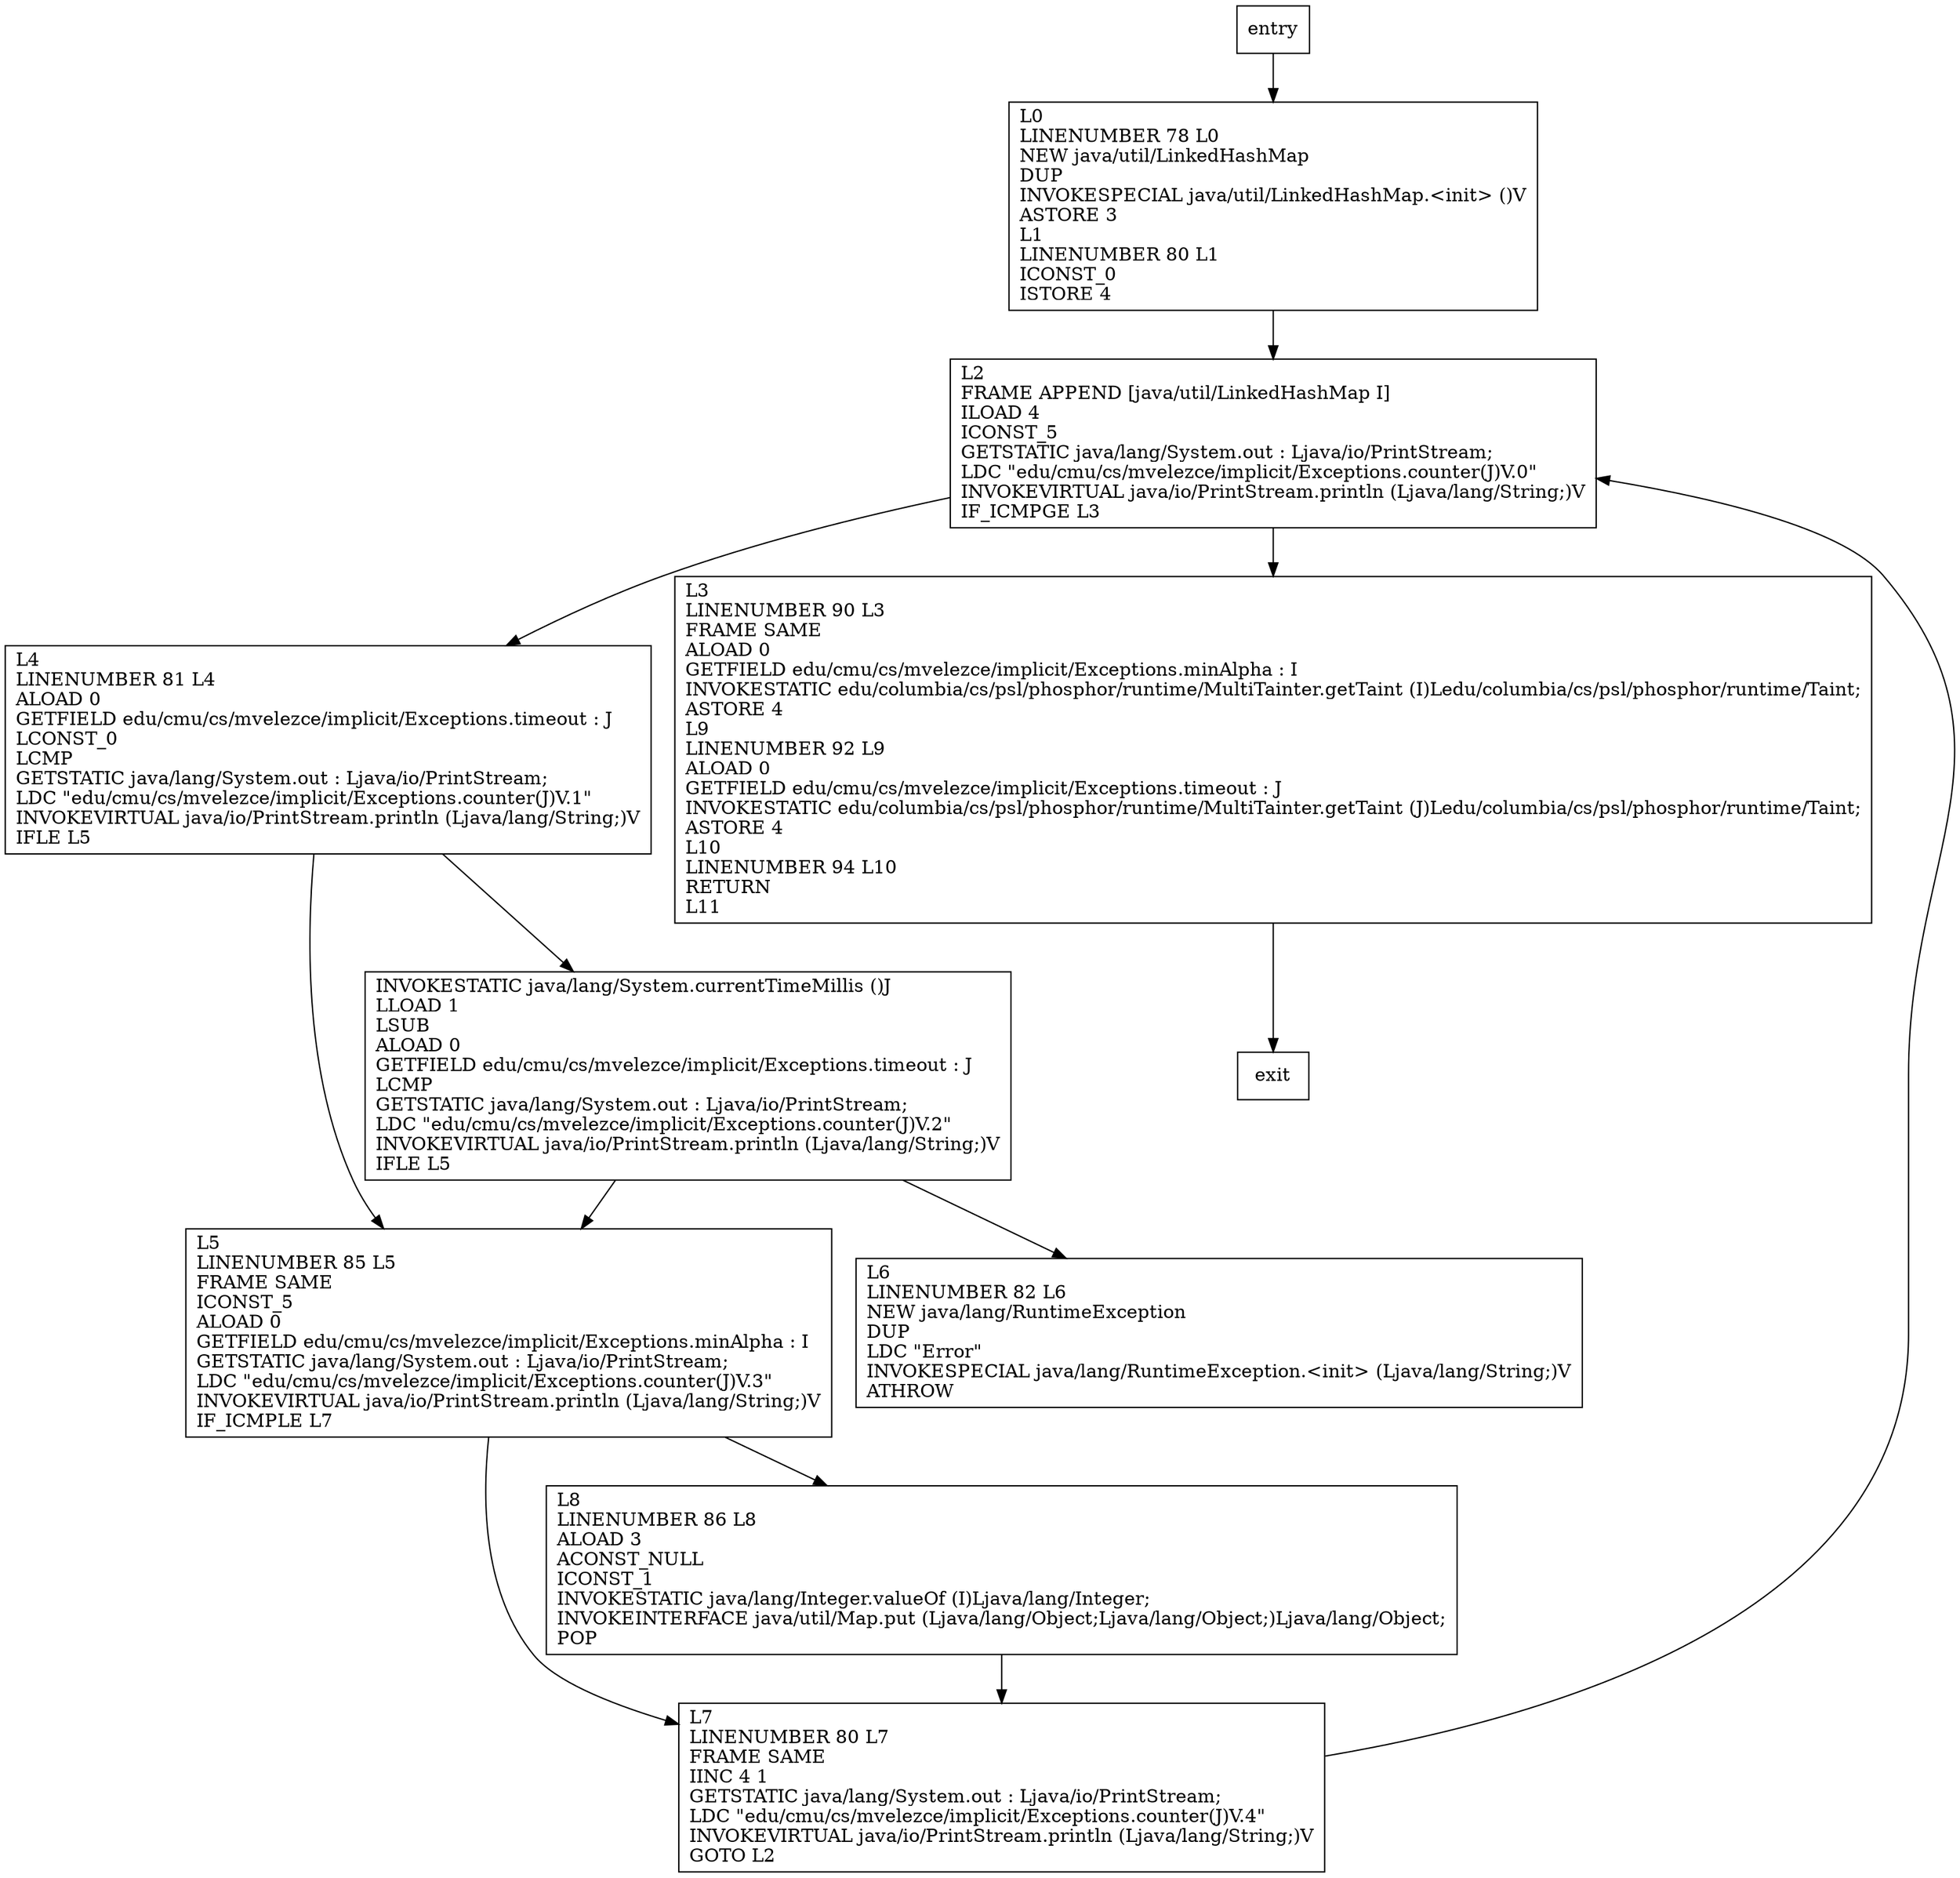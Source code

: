 digraph counter {
node [shape=record];
733943822 [label="L2\lFRAME APPEND [java/util/LinkedHashMap I]\lILOAD 4\lICONST_5\lGETSTATIC java/lang/System.out : Ljava/io/PrintStream;\lLDC \"edu/cmu/cs/mvelezce/implicit/Exceptions.counter(J)V.0\"\lINVOKEVIRTUAL java/io/PrintStream.println (Ljava/lang/String;)V\lIF_ICMPGE L3\l"];
1383524016 [label="L7\lLINENUMBER 80 L7\lFRAME SAME\lIINC 4 1\lGETSTATIC java/lang/System.out : Ljava/io/PrintStream;\lLDC \"edu/cmu/cs/mvelezce/implicit/Exceptions.counter(J)V.4\"\lINVOKEVIRTUAL java/io/PrintStream.println (Ljava/lang/String;)V\lGOTO L2\l"];
1907431275 [label="L8\lLINENUMBER 86 L8\lALOAD 3\lACONST_NULL\lICONST_1\lINVOKESTATIC java/lang/Integer.valueOf (I)Ljava/lang/Integer;\lINVOKEINTERFACE java/util/Map.put (Ljava/lang/Object;Ljava/lang/Object;)Ljava/lang/Object;\lPOP\l"];
1100767002 [label="INVOKESTATIC java/lang/System.currentTimeMillis ()J\lLLOAD 1\lLSUB\lALOAD 0\lGETFIELD edu/cmu/cs/mvelezce/implicit/Exceptions.timeout : J\lLCMP\lGETSTATIC java/lang/System.out : Ljava/io/PrintStream;\lLDC \"edu/cmu/cs/mvelezce/implicit/Exceptions.counter(J)V.2\"\lINVOKEVIRTUAL java/io/PrintStream.println (Ljava/lang/String;)V\lIFLE L5\l"];
313540687 [label="L5\lLINENUMBER 85 L5\lFRAME SAME\lICONST_5\lALOAD 0\lGETFIELD edu/cmu/cs/mvelezce/implicit/Exceptions.minAlpha : I\lGETSTATIC java/lang/System.out : Ljava/io/PrintStream;\lLDC \"edu/cmu/cs/mvelezce/implicit/Exceptions.counter(J)V.3\"\lINVOKEVIRTUAL java/io/PrintStream.println (Ljava/lang/String;)V\lIF_ICMPLE L7\l"];
373182087 [label="L4\lLINENUMBER 81 L4\lALOAD 0\lGETFIELD edu/cmu/cs/mvelezce/implicit/Exceptions.timeout : J\lLCONST_0\lLCMP\lGETSTATIC java/lang/System.out : Ljava/io/PrintStream;\lLDC \"edu/cmu/cs/mvelezce/implicit/Exceptions.counter(J)V.1\"\lINVOKEVIRTUAL java/io/PrintStream.println (Ljava/lang/String;)V\lIFLE L5\l"];
1457410641 [label="L3\lLINENUMBER 90 L3\lFRAME SAME\lALOAD 0\lGETFIELD edu/cmu/cs/mvelezce/implicit/Exceptions.minAlpha : I\lINVOKESTATIC edu/columbia/cs/psl/phosphor/runtime/MultiTainter.getTaint (I)Ledu/columbia/cs/psl/phosphor/runtime/Taint;\lASTORE 4\lL9\lLINENUMBER 92 L9\lALOAD 0\lGETFIELD edu/cmu/cs/mvelezce/implicit/Exceptions.timeout : J\lINVOKESTATIC edu/columbia/cs/psl/phosphor/runtime/MultiTainter.getTaint (J)Ledu/columbia/cs/psl/phosphor/runtime/Taint;\lASTORE 4\lL10\lLINENUMBER 94 L10\lRETURN\lL11\l"];
1990098664 [label="L6\lLINENUMBER 82 L6\lNEW java/lang/RuntimeException\lDUP\lLDC \"Error\"\lINVOKESPECIAL java/lang/RuntimeException.\<init\> (Ljava/lang/String;)V\lATHROW\l"];
222511810 [label="L0\lLINENUMBER 78 L0\lNEW java/util/LinkedHashMap\lDUP\lINVOKESPECIAL java/util/LinkedHashMap.\<init\> ()V\lASTORE 3\lL1\lLINENUMBER 80 L1\lICONST_0\lISTORE 4\l"];
entry;
exit;
entry -> 222511810;
733943822 -> 373182087;
733943822 -> 1457410641;
1383524016 -> 733943822;
1907431275 -> 1383524016;
1100767002 -> 313540687;
1100767002 -> 1990098664;
313540687 -> 1383524016;
313540687 -> 1907431275;
373182087 -> 1100767002;
373182087 -> 313540687;
1457410641 -> exit;
222511810 -> 733943822;
}
